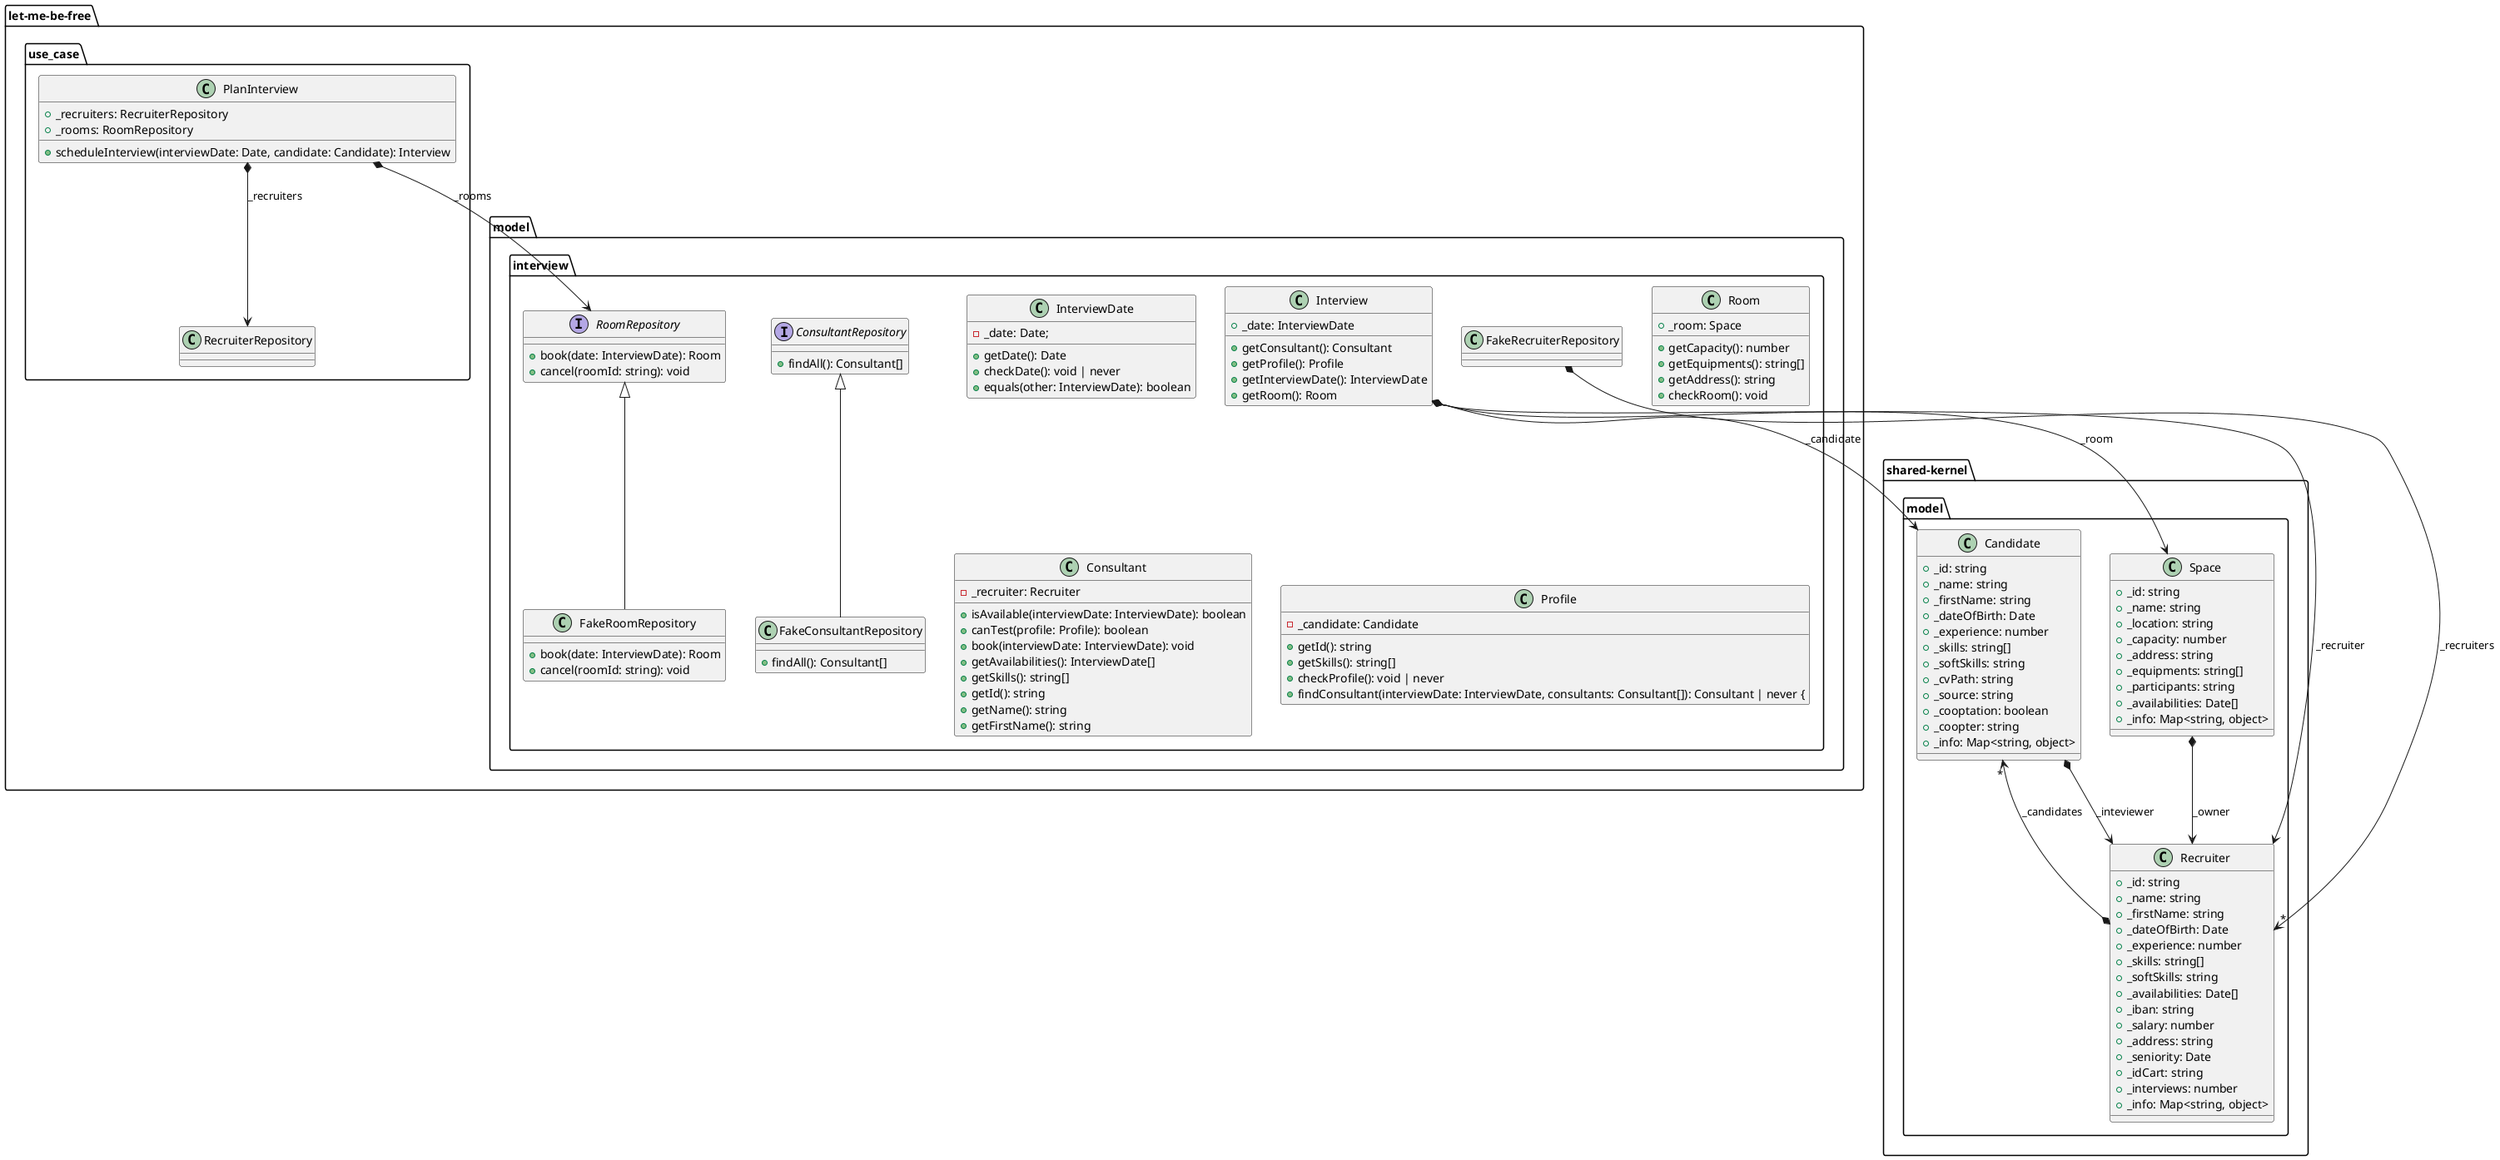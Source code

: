 @startuml name "Domain Model"

package "shared-kernel.model" {
    class Candidate {
        +_id: string
        +_name: string
        +_firstName: string
        +_dateOfBirth: Date
        +_experience: number
        +_skills: string[]
        +_softSkills: string
        +_cvPath: string
        +_source: string
        +_cooptation: boolean
        +_coopter: string
        +_info: Map<string, object>
    }

    class Recruiter {
        +_id: string
        +_name: string
        +_firstName: string
        +_dateOfBirth: Date
        +_experience: number
        +_skills: string[]
        +_softSkills: string
        +_availabilities: Date[]
        +_iban: string
        +_salary: number
        +_address: string
        +_seniority: Date
        +_idCart: string
        +_interviews: number
        +_info: Map<string, object>
    }

    class Space {
        +_id: string
        +_name: string
        +_location: string
        +_capacity: number
        +_address: string
        +_equipments: string[]
        +_participants: string
        +_availabilities: Date[]
        +_info: Map<string, object>
    }

    Space *--> Recruiter : _owner
    Recruiter <--* Candidate : _inteviewer
    Candidate "*" <--* Recruiter : _candidates
}

package "let-me-be-free.model.interview" {
    interface ConsultantRepository {
        +findAll(): Consultant[]
    }

    interface RoomRepository {
        +book(date: InterviewDate): Room
        +cancel(roomId: string): void
    }

    class Interview {
        +_date: InterviewDate
        + getConsultant(): Consultant
        + getProfile(): Profile
        + getInterviewDate(): InterviewDate
        + getRoom(): Room
    }

    class InterviewDate {
        -_date: Date;
        + getDate(): Date
        + checkDate(): void | never
        + equals(other: InterviewDate): boolean 
    }

    class Room {
        +_room: Space
        +getCapacity(): number
        +getEquipments(): string[]
        +getAddress(): string
        +checkRoom(): void
    }

    class Consultant {
        -_recruiter: Recruiter
        + isAvailable(interviewDate: InterviewDate): boolean
        + canTest(profile: Profile): boolean
        + book(interviewDate: InterviewDate): void
        + getAvailabilities(): InterviewDate[]
        + getSkills(): string[]
        + getId(): string
        + getName(): string
        + getFirstName(): string
    }

    class Profile {
        -_candidate: Candidate
        +getId(): string
        +getSkills(): string[]
        +checkProfile(): void | never
        +findConsultant(interviewDate: InterviewDate, consultants: Consultant[]): Consultant | never {

    }

    class FakeRoomRepository extends RoomRepository {
        +book(date: InterviewDate): Room
        +cancel(roomId: string): void
    }

    class FakeConsultantRepository extends ConsultantRepository {
        +findAll(): Consultant[]
    }

    FakeRecruiterRepository *--> "*" Recruiter : _recruiters
    Interview *--> Recruiter : _recruiter
    Interview *--> Candidate : _candidate
    Interview *--> Space : _room
}

package "let-me-be-free.use_case" {
    class PlanInterview {
        +_recruiters: RecruiterRepository
        +_rooms: RoomRepository
        +scheduleInterview(interviewDate: Date, candidate: Candidate): Interview
    }

    PlanInterview *--> RecruiterRepository : _recruiters
    PlanInterview *--> RoomRepository : _rooms
}
@enduml